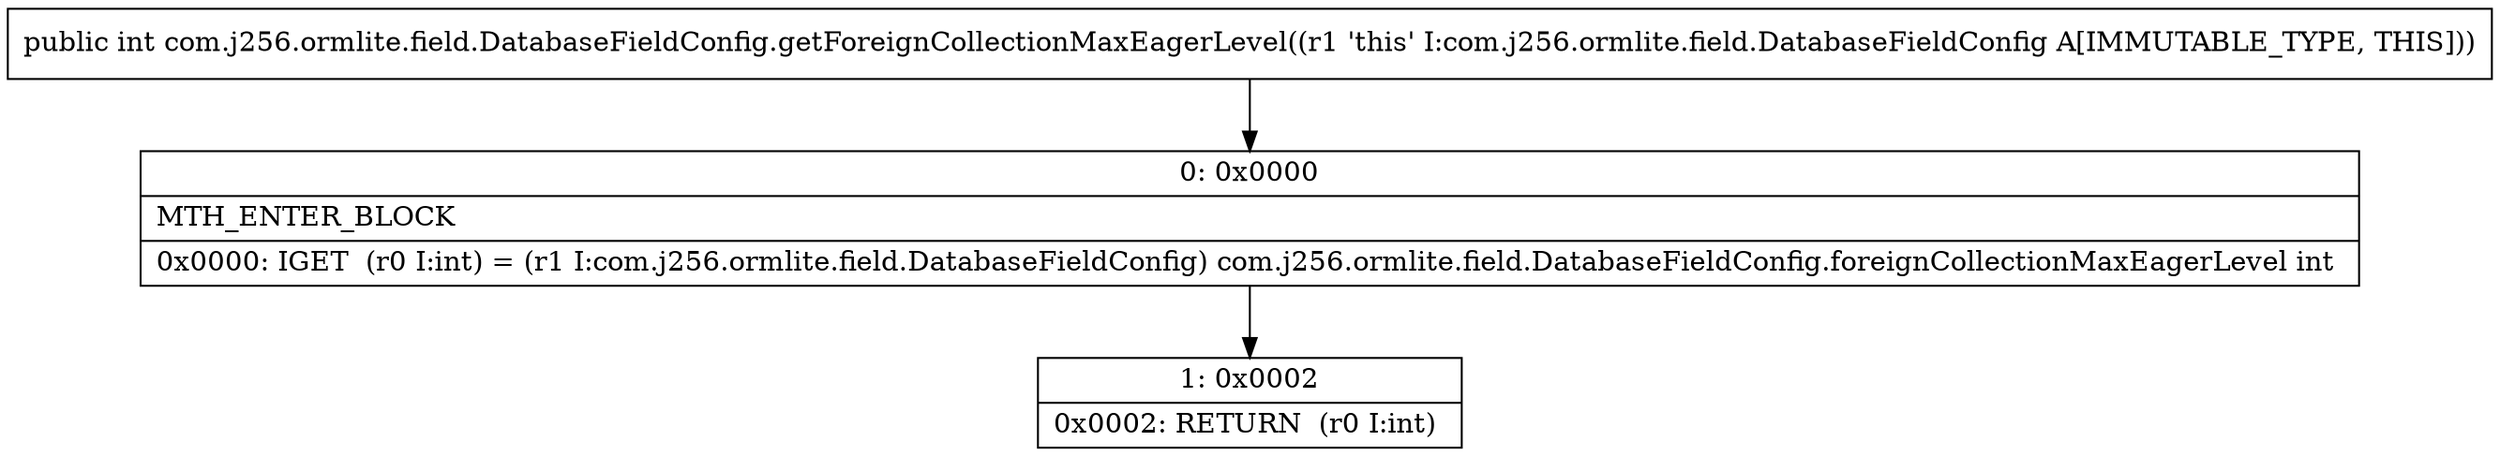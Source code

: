digraph "CFG forcom.j256.ormlite.field.DatabaseFieldConfig.getForeignCollectionMaxEagerLevel()I" {
Node_0 [shape=record,label="{0\:\ 0x0000|MTH_ENTER_BLOCK\l|0x0000: IGET  (r0 I:int) = (r1 I:com.j256.ormlite.field.DatabaseFieldConfig) com.j256.ormlite.field.DatabaseFieldConfig.foreignCollectionMaxEagerLevel int \l}"];
Node_1 [shape=record,label="{1\:\ 0x0002|0x0002: RETURN  (r0 I:int) \l}"];
MethodNode[shape=record,label="{public int com.j256.ormlite.field.DatabaseFieldConfig.getForeignCollectionMaxEagerLevel((r1 'this' I:com.j256.ormlite.field.DatabaseFieldConfig A[IMMUTABLE_TYPE, THIS])) }"];
MethodNode -> Node_0;
Node_0 -> Node_1;
}

